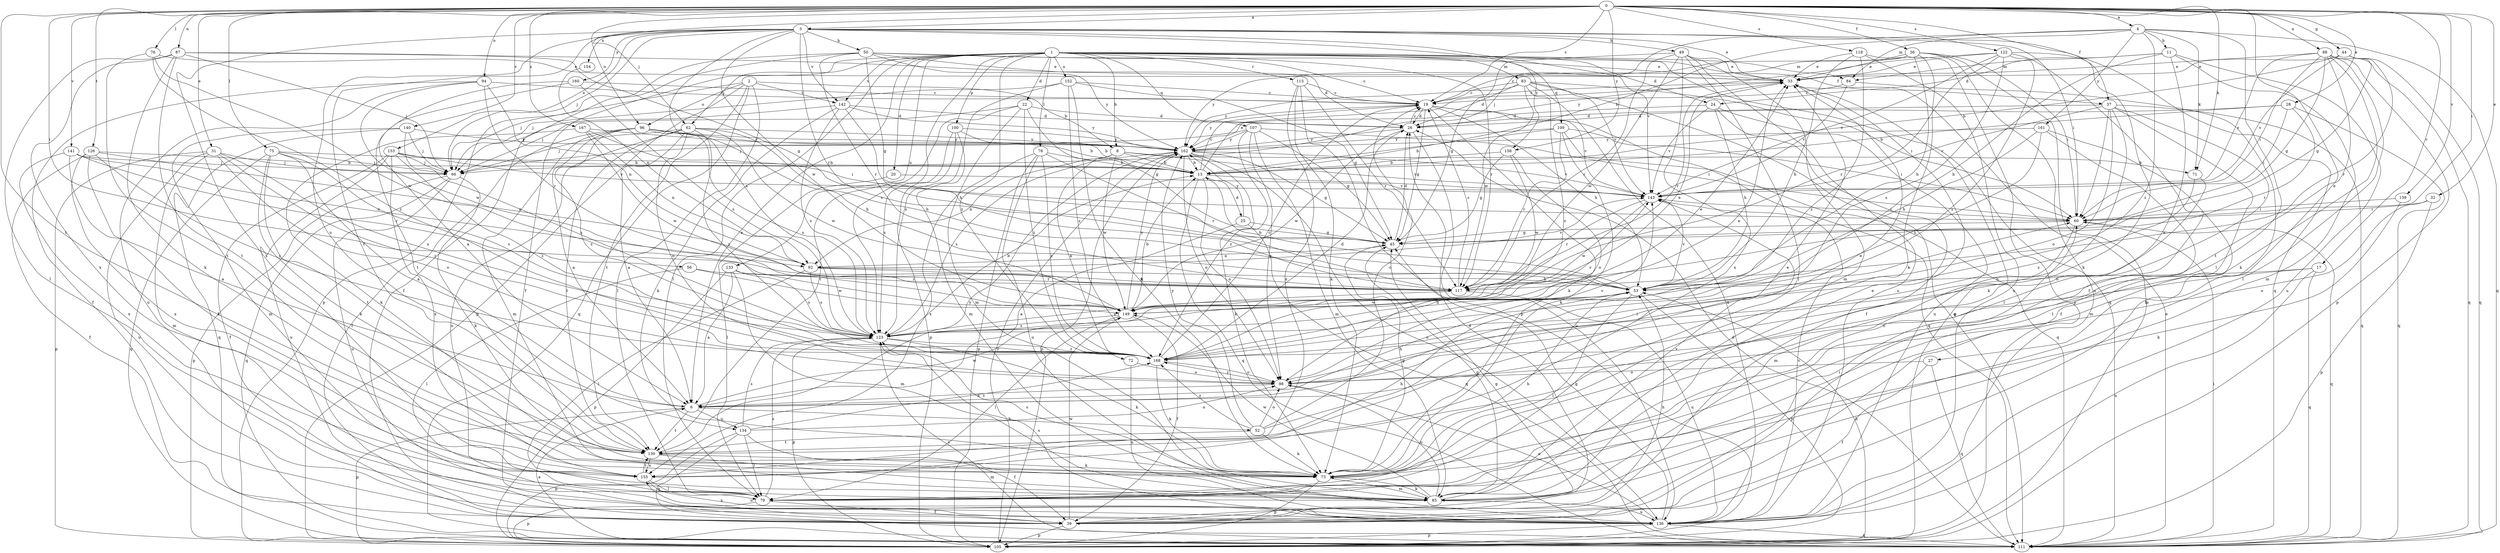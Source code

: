 strict digraph  {
0;
1;
2;
3;
4;
6;
8;
11;
13;
17;
19;
20;
22;
24;
25;
26;
27;
28;
31;
32;
33;
36;
37;
39;
44;
45;
49;
50;
52;
53;
56;
60;
62;
66;
71;
72;
73;
75;
76;
78;
79;
83;
84;
85;
87;
88;
92;
94;
96;
98;
100;
105;
107;
109;
111;
113;
117;
118;
122;
123;
126;
130;
133;
134;
136;
139;
140;
141;
142;
143;
149;
152;
153;
154;
155;
158;
160;
161;
162;
167;
168;
0 -> 3  [label=a];
0 -> 4  [label=a];
0 -> 17  [label=c];
0 -> 19  [label=c];
0 -> 27  [label=e];
0 -> 28  [label=e];
0 -> 31  [label=e];
0 -> 32  [label=e];
0 -> 36  [label=f];
0 -> 37  [label=f];
0 -> 44  [label=g];
0 -> 56  [label=i];
0 -> 60  [label=i];
0 -> 62  [label=j];
0 -> 71  [label=k];
0 -> 75  [label=l];
0 -> 76  [label=l];
0 -> 87  [label=n];
0 -> 88  [label=n];
0 -> 94  [label=o];
0 -> 96  [label=o];
0 -> 118  [label=s];
0 -> 122  [label=s];
0 -> 126  [label=t];
0 -> 130  [label=t];
0 -> 139  [label=v];
0 -> 140  [label=v];
0 -> 141  [label=v];
0 -> 158  [label=y];
0 -> 167  [label=z];
1 -> 6  [label=a];
1 -> 8  [label=b];
1 -> 20  [label=d];
1 -> 22  [label=d];
1 -> 24  [label=d];
1 -> 37  [label=f];
1 -> 39  [label=f];
1 -> 62  [label=j];
1 -> 78  [label=l];
1 -> 79  [label=l];
1 -> 83  [label=m];
1 -> 84  [label=m];
1 -> 100  [label=p];
1 -> 107  [label=q];
1 -> 109  [label=q];
1 -> 111  [label=q];
1 -> 113  [label=r];
1 -> 117  [label=r];
1 -> 123  [label=s];
1 -> 133  [label=u];
1 -> 142  [label=v];
1 -> 152  [label=x];
1 -> 168  [label=z];
2 -> 8  [label=b];
2 -> 66  [label=j];
2 -> 79  [label=l];
2 -> 96  [label=o];
2 -> 105  [label=p];
2 -> 111  [label=q];
2 -> 130  [label=t];
2 -> 142  [label=v];
3 -> 33  [label=e];
3 -> 49  [label=h];
3 -> 50  [label=h];
3 -> 60  [label=i];
3 -> 66  [label=j];
3 -> 111  [label=q];
3 -> 117  [label=r];
3 -> 123  [label=s];
3 -> 130  [label=t];
3 -> 134  [label=u];
3 -> 142  [label=v];
3 -> 143  [label=v];
3 -> 149  [label=w];
3 -> 153  [label=x];
3 -> 154  [label=x];
3 -> 155  [label=x];
3 -> 158  [label=y];
3 -> 160  [label=y];
4 -> 11  [label=b];
4 -> 13  [label=b];
4 -> 66  [label=j];
4 -> 71  [label=k];
4 -> 79  [label=l];
4 -> 84  [label=m];
4 -> 111  [label=q];
4 -> 161  [label=y];
4 -> 168  [label=z];
6 -> 52  [label=h];
6 -> 53  [label=h];
6 -> 60  [label=i];
6 -> 105  [label=p];
6 -> 130  [label=t];
6 -> 134  [label=u];
6 -> 149  [label=w];
8 -> 13  [label=b];
8 -> 71  [label=k];
8 -> 72  [label=k];
8 -> 92  [label=n];
8 -> 143  [label=v];
8 -> 149  [label=w];
11 -> 6  [label=a];
11 -> 24  [label=d];
11 -> 53  [label=h];
11 -> 84  [label=m];
11 -> 85  [label=m];
11 -> 136  [label=u];
13 -> 19  [label=c];
13 -> 25  [label=d];
13 -> 33  [label=e];
13 -> 98  [label=o];
13 -> 111  [label=q];
13 -> 143  [label=v];
17 -> 53  [label=h];
17 -> 98  [label=o];
17 -> 111  [label=q];
17 -> 136  [label=u];
19 -> 26  [label=d];
19 -> 45  [label=g];
19 -> 53  [label=h];
19 -> 73  [label=k];
19 -> 111  [label=q];
19 -> 143  [label=v];
19 -> 162  [label=y];
20 -> 79  [label=l];
20 -> 143  [label=v];
22 -> 26  [label=d];
22 -> 45  [label=g];
22 -> 66  [label=j];
22 -> 85  [label=m];
22 -> 130  [label=t];
22 -> 168  [label=z];
24 -> 26  [label=d];
24 -> 39  [label=f];
24 -> 53  [label=h];
24 -> 136  [label=u];
24 -> 143  [label=v];
25 -> 6  [label=a];
25 -> 45  [label=g];
25 -> 111  [label=q];
25 -> 162  [label=y];
26 -> 19  [label=c];
26 -> 136  [label=u];
26 -> 149  [label=w];
26 -> 162  [label=y];
27 -> 39  [label=f];
27 -> 98  [label=o];
27 -> 111  [label=q];
28 -> 13  [label=b];
28 -> 26  [label=d];
28 -> 60  [label=i];
28 -> 111  [label=q];
28 -> 117  [label=r];
31 -> 66  [label=j];
31 -> 85  [label=m];
31 -> 98  [label=o];
31 -> 105  [label=p];
31 -> 123  [label=s];
31 -> 136  [label=u];
31 -> 168  [label=z];
32 -> 60  [label=i];
32 -> 98  [label=o];
32 -> 105  [label=p];
33 -> 19  [label=c];
33 -> 105  [label=p];
33 -> 117  [label=r];
36 -> 19  [label=c];
36 -> 33  [label=e];
36 -> 53  [label=h];
36 -> 60  [label=i];
36 -> 73  [label=k];
36 -> 105  [label=p];
36 -> 136  [label=u];
36 -> 162  [label=y];
37 -> 26  [label=d];
37 -> 39  [label=f];
37 -> 60  [label=i];
37 -> 73  [label=k];
37 -> 79  [label=l];
37 -> 98  [label=o];
37 -> 111  [label=q];
37 -> 143  [label=v];
39 -> 26  [label=d];
39 -> 45  [label=g];
39 -> 53  [label=h];
39 -> 60  [label=i];
39 -> 105  [label=p];
39 -> 149  [label=w];
39 -> 155  [label=x];
44 -> 13  [label=b];
44 -> 33  [label=e];
44 -> 45  [label=g];
44 -> 111  [label=q];
44 -> 117  [label=r];
44 -> 143  [label=v];
45 -> 26  [label=d];
45 -> 92  [label=n];
49 -> 33  [label=e];
49 -> 45  [label=g];
49 -> 79  [label=l];
49 -> 85  [label=m];
49 -> 117  [label=r];
49 -> 136  [label=u];
49 -> 149  [label=w];
49 -> 155  [label=x];
50 -> 19  [label=c];
50 -> 26  [label=d];
50 -> 33  [label=e];
50 -> 39  [label=f];
50 -> 45  [label=g];
50 -> 105  [label=p];
50 -> 117  [label=r];
50 -> 162  [label=y];
52 -> 19  [label=c];
52 -> 33  [label=e];
52 -> 73  [label=k];
52 -> 98  [label=o];
52 -> 130  [label=t];
52 -> 162  [label=y];
52 -> 168  [label=z];
53 -> 13  [label=b];
53 -> 79  [label=l];
53 -> 105  [label=p];
53 -> 143  [label=v];
53 -> 149  [label=w];
56 -> 79  [label=l];
56 -> 117  [label=r];
56 -> 149  [label=w];
60 -> 45  [label=g];
60 -> 85  [label=m];
60 -> 111  [label=q];
62 -> 6  [label=a];
62 -> 53  [label=h];
62 -> 66  [label=j];
62 -> 98  [label=o];
62 -> 130  [label=t];
62 -> 136  [label=u];
62 -> 149  [label=w];
62 -> 162  [label=y];
62 -> 168  [label=z];
66 -> 73  [label=k];
66 -> 105  [label=p];
66 -> 111  [label=q];
66 -> 136  [label=u];
71 -> 98  [label=o];
71 -> 168  [label=z];
72 -> 98  [label=o];
72 -> 136  [label=u];
73 -> 45  [label=g];
73 -> 53  [label=h];
73 -> 85  [label=m];
73 -> 105  [label=p];
73 -> 123  [label=s];
75 -> 6  [label=a];
75 -> 13  [label=b];
75 -> 66  [label=j];
75 -> 73  [label=k];
75 -> 111  [label=q];
75 -> 123  [label=s];
75 -> 130  [label=t];
76 -> 33  [label=e];
76 -> 130  [label=t];
76 -> 149  [label=w];
76 -> 168  [label=z];
78 -> 13  [label=b];
78 -> 105  [label=p];
78 -> 117  [label=r];
78 -> 136  [label=u];
78 -> 155  [label=x];
78 -> 168  [label=z];
79 -> 39  [label=f];
79 -> 105  [label=p];
79 -> 123  [label=s];
83 -> 19  [label=c];
83 -> 26  [label=d];
83 -> 60  [label=i];
83 -> 111  [label=q];
83 -> 117  [label=r];
83 -> 136  [label=u];
83 -> 143  [label=v];
83 -> 162  [label=y];
83 -> 168  [label=z];
84 -> 19  [label=c];
84 -> 39  [label=f];
84 -> 143  [label=v];
85 -> 33  [label=e];
85 -> 45  [label=g];
85 -> 73  [label=k];
85 -> 98  [label=o];
85 -> 136  [label=u];
85 -> 143  [label=v];
85 -> 149  [label=w];
87 -> 33  [label=e];
87 -> 45  [label=g];
87 -> 66  [label=j];
87 -> 73  [label=k];
87 -> 79  [label=l];
87 -> 130  [label=t];
87 -> 155  [label=x];
88 -> 33  [label=e];
88 -> 45  [label=g];
88 -> 60  [label=i];
88 -> 73  [label=k];
88 -> 79  [label=l];
88 -> 105  [label=p];
88 -> 111  [label=q];
88 -> 130  [label=t];
88 -> 143  [label=v];
92 -> 53  [label=h];
92 -> 79  [label=l];
92 -> 117  [label=r];
92 -> 123  [label=s];
92 -> 143  [label=v];
94 -> 19  [label=c];
94 -> 39  [label=f];
94 -> 92  [label=n];
94 -> 117  [label=r];
94 -> 136  [label=u];
94 -> 149  [label=w];
96 -> 6  [label=a];
96 -> 13  [label=b];
96 -> 39  [label=f];
96 -> 53  [label=h];
96 -> 85  [label=m];
96 -> 123  [label=s];
96 -> 162  [label=y];
96 -> 168  [label=z];
98 -> 6  [label=a];
98 -> 143  [label=v];
98 -> 168  [label=z];
100 -> 13  [label=b];
100 -> 85  [label=m];
100 -> 105  [label=p];
100 -> 123  [label=s];
100 -> 162  [label=y];
105 -> 53  [label=h];
105 -> 162  [label=y];
107 -> 45  [label=g];
107 -> 60  [label=i];
107 -> 66  [label=j];
107 -> 85  [label=m];
107 -> 98  [label=o];
107 -> 162  [label=y];
107 -> 168  [label=z];
109 -> 13  [label=b];
109 -> 60  [label=i];
109 -> 73  [label=k];
109 -> 111  [label=q];
109 -> 117  [label=r];
109 -> 162  [label=y];
111 -> 6  [label=a];
111 -> 26  [label=d];
111 -> 33  [label=e];
111 -> 60  [label=i];
111 -> 123  [label=s];
113 -> 19  [label=c];
113 -> 73  [label=k];
113 -> 105  [label=p];
113 -> 117  [label=r];
113 -> 155  [label=x];
117 -> 19  [label=c];
117 -> 123  [label=s];
117 -> 136  [label=u];
118 -> 33  [label=e];
118 -> 53  [label=h];
118 -> 105  [label=p];
118 -> 136  [label=u];
118 -> 168  [label=z];
122 -> 33  [label=e];
122 -> 39  [label=f];
122 -> 73  [label=k];
122 -> 117  [label=r];
122 -> 123  [label=s];
122 -> 143  [label=v];
122 -> 162  [label=y];
122 -> 168  [label=z];
123 -> 13  [label=b];
123 -> 33  [label=e];
123 -> 73  [label=k];
123 -> 105  [label=p];
123 -> 143  [label=v];
123 -> 168  [label=z];
126 -> 13  [label=b];
126 -> 39  [label=f];
126 -> 73  [label=k];
126 -> 92  [label=n];
126 -> 155  [label=x];
126 -> 168  [label=z];
130 -> 33  [label=e];
130 -> 73  [label=k];
130 -> 85  [label=m];
130 -> 155  [label=x];
130 -> 162  [label=y];
133 -> 6  [label=a];
133 -> 85  [label=m];
133 -> 105  [label=p];
133 -> 117  [label=r];
133 -> 123  [label=s];
134 -> 39  [label=f];
134 -> 79  [label=l];
134 -> 98  [label=o];
134 -> 105  [label=p];
134 -> 111  [label=q];
134 -> 123  [label=s];
134 -> 168  [label=z];
136 -> 45  [label=g];
136 -> 98  [label=o];
136 -> 105  [label=p];
136 -> 111  [label=q];
136 -> 123  [label=s];
136 -> 143  [label=v];
139 -> 60  [label=i];
139 -> 73  [label=k];
140 -> 66  [label=j];
140 -> 85  [label=m];
140 -> 111  [label=q];
140 -> 123  [label=s];
140 -> 162  [label=y];
141 -> 6  [label=a];
141 -> 66  [label=j];
141 -> 92  [label=n];
141 -> 117  [label=r];
141 -> 155  [label=x];
142 -> 26  [label=d];
142 -> 53  [label=h];
142 -> 66  [label=j];
142 -> 73  [label=k];
142 -> 123  [label=s];
142 -> 162  [label=y];
143 -> 60  [label=i];
143 -> 117  [label=r];
143 -> 149  [label=w];
149 -> 13  [label=b];
149 -> 33  [label=e];
149 -> 39  [label=f];
149 -> 53  [label=h];
149 -> 79  [label=l];
149 -> 123  [label=s];
149 -> 162  [label=y];
152 -> 19  [label=c];
152 -> 45  [label=g];
152 -> 66  [label=j];
152 -> 73  [label=k];
152 -> 123  [label=s];
152 -> 168  [label=z];
153 -> 13  [label=b];
153 -> 39  [label=f];
153 -> 66  [label=j];
153 -> 136  [label=u];
153 -> 143  [label=v];
153 -> 155  [label=x];
153 -> 168  [label=z];
154 -> 92  [label=n];
155 -> 53  [label=h];
155 -> 79  [label=l];
155 -> 130  [label=t];
155 -> 136  [label=u];
158 -> 13  [label=b];
158 -> 45  [label=g];
158 -> 98  [label=o];
158 -> 149  [label=w];
160 -> 6  [label=a];
160 -> 19  [label=c];
160 -> 123  [label=s];
160 -> 130  [label=t];
161 -> 53  [label=h];
161 -> 79  [label=l];
161 -> 85  [label=m];
161 -> 123  [label=s];
161 -> 162  [label=y];
162 -> 13  [label=b];
162 -> 45  [label=g];
162 -> 73  [label=k];
162 -> 98  [label=o];
162 -> 105  [label=p];
162 -> 123  [label=s];
162 -> 136  [label=u];
162 -> 143  [label=v];
167 -> 60  [label=i];
167 -> 73  [label=k];
167 -> 92  [label=n];
167 -> 149  [label=w];
167 -> 162  [label=y];
168 -> 19  [label=c];
168 -> 26  [label=d];
168 -> 33  [label=e];
168 -> 73  [label=k];
168 -> 98  [label=o];
}
